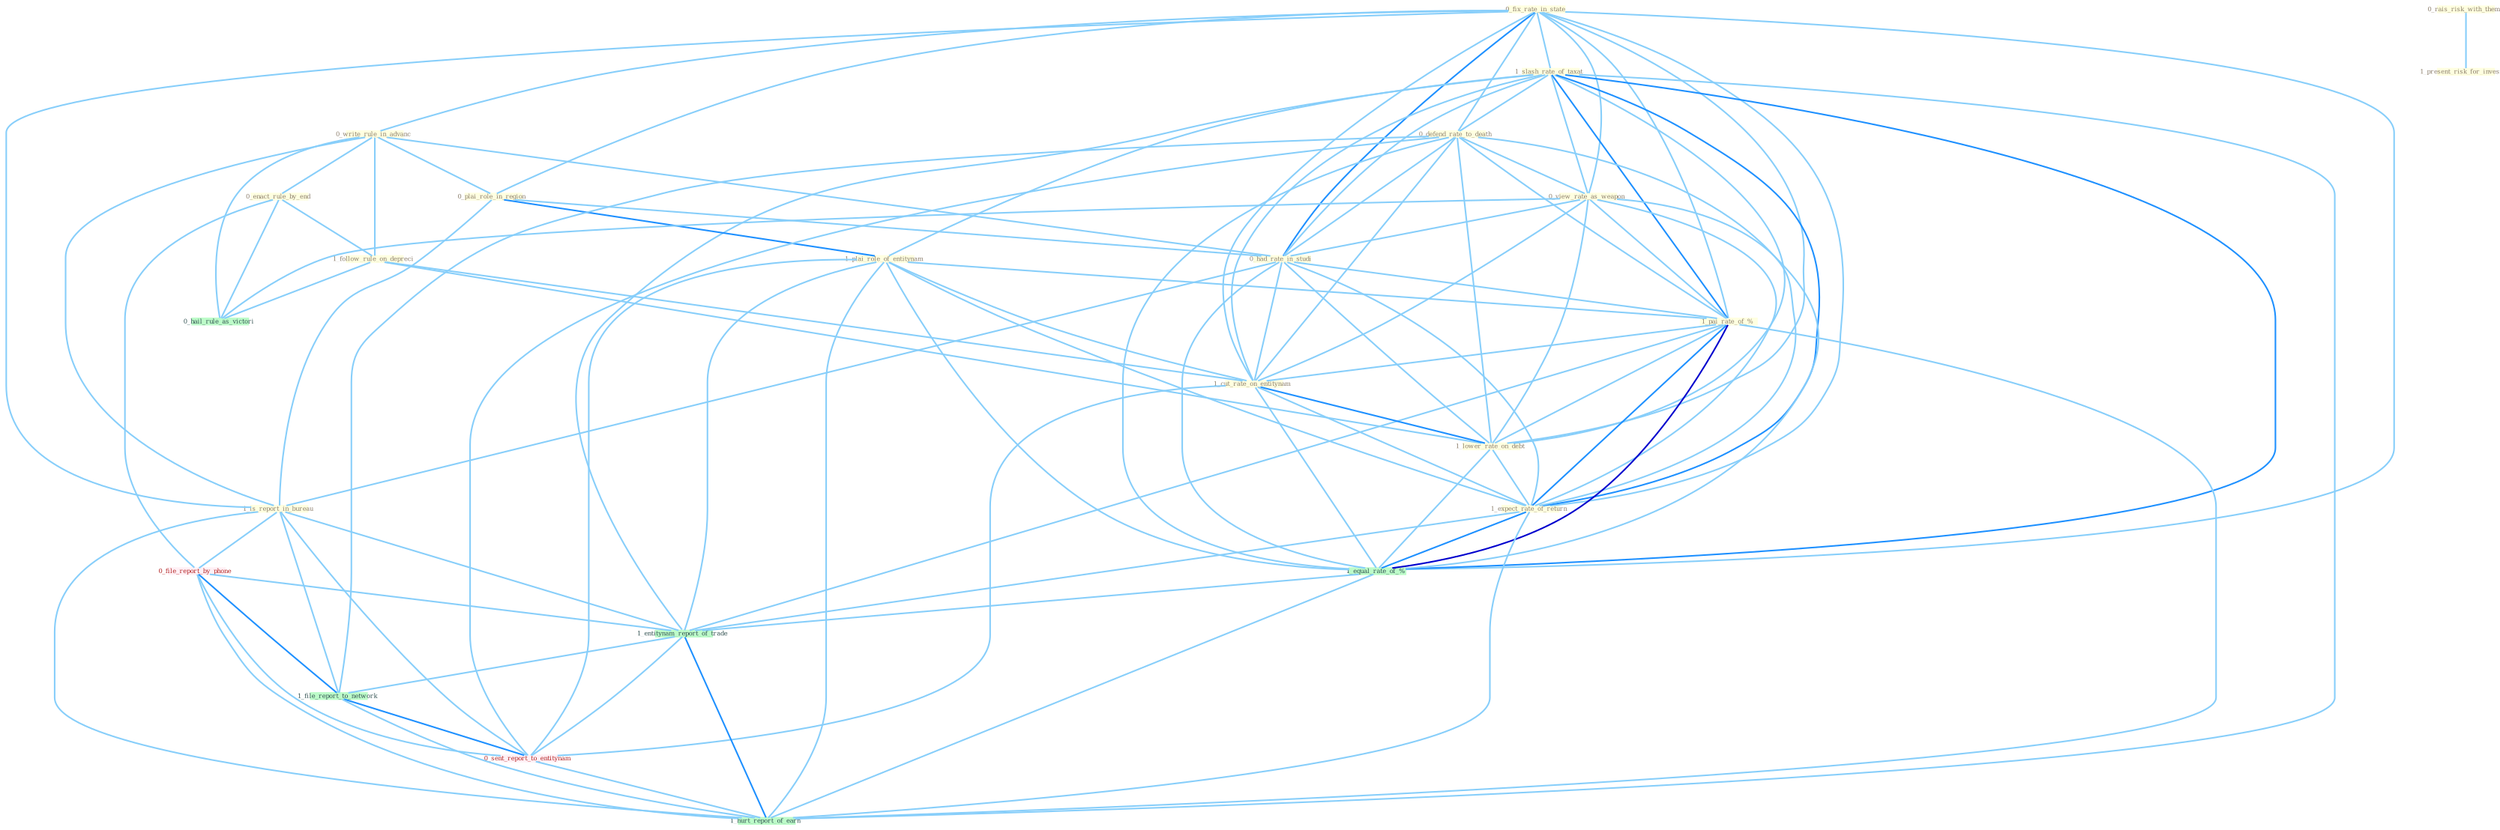 Graph G{ 
    node
    [shape=polygon,style=filled,width=.5,height=.06,color="#BDFCC9",fixedsize=true,fontsize=4,
    fontcolor="#2f4f4f"];
    {node
    [color="#ffffe0", fontcolor="#8b7d6b"] "0_fix_rate_in_state " "0_write_rule_in_advanc " "0_enact_rule_by_end " "1_follow_rule_on_depreci " "1_slash_rate_of_taxat " "0_plai_role_in_region " "0_defend_rate_to_death " "0_view_rate_as_weapon " "0_rais_risk_with_them " "0_had_rate_in_studi " "1_plai_role_of_entitynam " "1_present_risk_for_investor " "1_pai_rate_of_% " "1_cut_rate_on_entitynam " "1_lower_rate_on_debt " "1_is_report_in_bureau " "1_expect_rate_of_return "}
{node [color="#fff0f5", fontcolor="#b22222"] "0_file_report_by_phone " "0_sent_report_to_entitynam "}
edge [color="#B0E2FF"];

	"0_fix_rate_in_state " -- "0_write_rule_in_advanc " [w="1", color="#87cefa" ];
	"0_fix_rate_in_state " -- "1_slash_rate_of_taxat " [w="1", color="#87cefa" ];
	"0_fix_rate_in_state " -- "0_plai_role_in_region " [w="1", color="#87cefa" ];
	"0_fix_rate_in_state " -- "0_defend_rate_to_death " [w="1", color="#87cefa" ];
	"0_fix_rate_in_state " -- "0_view_rate_as_weapon " [w="1", color="#87cefa" ];
	"0_fix_rate_in_state " -- "0_had_rate_in_studi " [w="2", color="#1e90ff" , len=0.8];
	"0_fix_rate_in_state " -- "1_pai_rate_of_% " [w="1", color="#87cefa" ];
	"0_fix_rate_in_state " -- "1_cut_rate_on_entitynam " [w="1", color="#87cefa" ];
	"0_fix_rate_in_state " -- "1_lower_rate_on_debt " [w="1", color="#87cefa" ];
	"0_fix_rate_in_state " -- "1_is_report_in_bureau " [w="1", color="#87cefa" ];
	"0_fix_rate_in_state " -- "1_expect_rate_of_return " [w="1", color="#87cefa" ];
	"0_fix_rate_in_state " -- "1_equal_rate_of_% " [w="1", color="#87cefa" ];
	"0_write_rule_in_advanc " -- "0_enact_rule_by_end " [w="1", color="#87cefa" ];
	"0_write_rule_in_advanc " -- "1_follow_rule_on_depreci " [w="1", color="#87cefa" ];
	"0_write_rule_in_advanc " -- "0_plai_role_in_region " [w="1", color="#87cefa" ];
	"0_write_rule_in_advanc " -- "0_had_rate_in_studi " [w="1", color="#87cefa" ];
	"0_write_rule_in_advanc " -- "1_is_report_in_bureau " [w="1", color="#87cefa" ];
	"0_write_rule_in_advanc " -- "0_hail_rule_as_victori " [w="1", color="#87cefa" ];
	"0_enact_rule_by_end " -- "1_follow_rule_on_depreci " [w="1", color="#87cefa" ];
	"0_enact_rule_by_end " -- "0_file_report_by_phone " [w="1", color="#87cefa" ];
	"0_enact_rule_by_end " -- "0_hail_rule_as_victori " [w="1", color="#87cefa" ];
	"1_follow_rule_on_depreci " -- "1_cut_rate_on_entitynam " [w="1", color="#87cefa" ];
	"1_follow_rule_on_depreci " -- "1_lower_rate_on_debt " [w="1", color="#87cefa" ];
	"1_follow_rule_on_depreci " -- "0_hail_rule_as_victori " [w="1", color="#87cefa" ];
	"1_slash_rate_of_taxat " -- "0_defend_rate_to_death " [w="1", color="#87cefa" ];
	"1_slash_rate_of_taxat " -- "0_view_rate_as_weapon " [w="1", color="#87cefa" ];
	"1_slash_rate_of_taxat " -- "0_had_rate_in_studi " [w="1", color="#87cefa" ];
	"1_slash_rate_of_taxat " -- "1_plai_role_of_entitynam " [w="1", color="#87cefa" ];
	"1_slash_rate_of_taxat " -- "1_pai_rate_of_% " [w="2", color="#1e90ff" , len=0.8];
	"1_slash_rate_of_taxat " -- "1_cut_rate_on_entitynam " [w="1", color="#87cefa" ];
	"1_slash_rate_of_taxat " -- "1_lower_rate_on_debt " [w="1", color="#87cefa" ];
	"1_slash_rate_of_taxat " -- "1_expect_rate_of_return " [w="2", color="#1e90ff" , len=0.8];
	"1_slash_rate_of_taxat " -- "1_equal_rate_of_% " [w="2", color="#1e90ff" , len=0.8];
	"1_slash_rate_of_taxat " -- "1_entitynam_report_of_trade " [w="1", color="#87cefa" ];
	"1_slash_rate_of_taxat " -- "1_hurt_report_of_earn " [w="1", color="#87cefa" ];
	"0_plai_role_in_region " -- "0_had_rate_in_studi " [w="1", color="#87cefa" ];
	"0_plai_role_in_region " -- "1_plai_role_of_entitynam " [w="2", color="#1e90ff" , len=0.8];
	"0_plai_role_in_region " -- "1_is_report_in_bureau " [w="1", color="#87cefa" ];
	"0_defend_rate_to_death " -- "0_view_rate_as_weapon " [w="1", color="#87cefa" ];
	"0_defend_rate_to_death " -- "0_had_rate_in_studi " [w="1", color="#87cefa" ];
	"0_defend_rate_to_death " -- "1_pai_rate_of_% " [w="1", color="#87cefa" ];
	"0_defend_rate_to_death " -- "1_cut_rate_on_entitynam " [w="1", color="#87cefa" ];
	"0_defend_rate_to_death " -- "1_lower_rate_on_debt " [w="1", color="#87cefa" ];
	"0_defend_rate_to_death " -- "1_expect_rate_of_return " [w="1", color="#87cefa" ];
	"0_defend_rate_to_death " -- "1_equal_rate_of_% " [w="1", color="#87cefa" ];
	"0_defend_rate_to_death " -- "1_file_report_to_network " [w="1", color="#87cefa" ];
	"0_defend_rate_to_death " -- "0_sent_report_to_entitynam " [w="1", color="#87cefa" ];
	"0_view_rate_as_weapon " -- "0_had_rate_in_studi " [w="1", color="#87cefa" ];
	"0_view_rate_as_weapon " -- "1_pai_rate_of_% " [w="1", color="#87cefa" ];
	"0_view_rate_as_weapon " -- "1_cut_rate_on_entitynam " [w="1", color="#87cefa" ];
	"0_view_rate_as_weapon " -- "1_lower_rate_on_debt " [w="1", color="#87cefa" ];
	"0_view_rate_as_weapon " -- "1_expect_rate_of_return " [w="1", color="#87cefa" ];
	"0_view_rate_as_weapon " -- "1_equal_rate_of_% " [w="1", color="#87cefa" ];
	"0_view_rate_as_weapon " -- "0_hail_rule_as_victori " [w="1", color="#87cefa" ];
	"0_rais_risk_with_them " -- "1_present_risk_for_investor " [w="1", color="#87cefa" ];
	"0_had_rate_in_studi " -- "1_pai_rate_of_% " [w="1", color="#87cefa" ];
	"0_had_rate_in_studi " -- "1_cut_rate_on_entitynam " [w="1", color="#87cefa" ];
	"0_had_rate_in_studi " -- "1_lower_rate_on_debt " [w="1", color="#87cefa" ];
	"0_had_rate_in_studi " -- "1_is_report_in_bureau " [w="1", color="#87cefa" ];
	"0_had_rate_in_studi " -- "1_expect_rate_of_return " [w="1", color="#87cefa" ];
	"0_had_rate_in_studi " -- "1_equal_rate_of_% " [w="1", color="#87cefa" ];
	"1_plai_role_of_entitynam " -- "1_pai_rate_of_% " [w="1", color="#87cefa" ];
	"1_plai_role_of_entitynam " -- "1_cut_rate_on_entitynam " [w="1", color="#87cefa" ];
	"1_plai_role_of_entitynam " -- "1_expect_rate_of_return " [w="1", color="#87cefa" ];
	"1_plai_role_of_entitynam " -- "1_equal_rate_of_% " [w="1", color="#87cefa" ];
	"1_plai_role_of_entitynam " -- "1_entitynam_report_of_trade " [w="1", color="#87cefa" ];
	"1_plai_role_of_entitynam " -- "0_sent_report_to_entitynam " [w="1", color="#87cefa" ];
	"1_plai_role_of_entitynam " -- "1_hurt_report_of_earn " [w="1", color="#87cefa" ];
	"1_pai_rate_of_% " -- "1_cut_rate_on_entitynam " [w="1", color="#87cefa" ];
	"1_pai_rate_of_% " -- "1_lower_rate_on_debt " [w="1", color="#87cefa" ];
	"1_pai_rate_of_% " -- "1_expect_rate_of_return " [w="2", color="#1e90ff" , len=0.8];
	"1_pai_rate_of_% " -- "1_equal_rate_of_% " [w="3", color="#0000cd" , len=0.6];
	"1_pai_rate_of_% " -- "1_entitynam_report_of_trade " [w="1", color="#87cefa" ];
	"1_pai_rate_of_% " -- "1_hurt_report_of_earn " [w="1", color="#87cefa" ];
	"1_cut_rate_on_entitynam " -- "1_lower_rate_on_debt " [w="2", color="#1e90ff" , len=0.8];
	"1_cut_rate_on_entitynam " -- "1_expect_rate_of_return " [w="1", color="#87cefa" ];
	"1_cut_rate_on_entitynam " -- "1_equal_rate_of_% " [w="1", color="#87cefa" ];
	"1_cut_rate_on_entitynam " -- "0_sent_report_to_entitynam " [w="1", color="#87cefa" ];
	"1_lower_rate_on_debt " -- "1_expect_rate_of_return " [w="1", color="#87cefa" ];
	"1_lower_rate_on_debt " -- "1_equal_rate_of_% " [w="1", color="#87cefa" ];
	"1_is_report_in_bureau " -- "0_file_report_by_phone " [w="1", color="#87cefa" ];
	"1_is_report_in_bureau " -- "1_entitynam_report_of_trade " [w="1", color="#87cefa" ];
	"1_is_report_in_bureau " -- "1_file_report_to_network " [w="1", color="#87cefa" ];
	"1_is_report_in_bureau " -- "0_sent_report_to_entitynam " [w="1", color="#87cefa" ];
	"1_is_report_in_bureau " -- "1_hurt_report_of_earn " [w="1", color="#87cefa" ];
	"1_expect_rate_of_return " -- "1_equal_rate_of_% " [w="2", color="#1e90ff" , len=0.8];
	"1_expect_rate_of_return " -- "1_entitynam_report_of_trade " [w="1", color="#87cefa" ];
	"1_expect_rate_of_return " -- "1_hurt_report_of_earn " [w="1", color="#87cefa" ];
	"0_file_report_by_phone " -- "1_entitynam_report_of_trade " [w="1", color="#87cefa" ];
	"0_file_report_by_phone " -- "1_file_report_to_network " [w="2", color="#1e90ff" , len=0.8];
	"0_file_report_by_phone " -- "0_sent_report_to_entitynam " [w="1", color="#87cefa" ];
	"0_file_report_by_phone " -- "1_hurt_report_of_earn " [w="1", color="#87cefa" ];
	"1_equal_rate_of_% " -- "1_entitynam_report_of_trade " [w="1", color="#87cefa" ];
	"1_equal_rate_of_% " -- "1_hurt_report_of_earn " [w="1", color="#87cefa" ];
	"1_entitynam_report_of_trade " -- "1_file_report_to_network " [w="1", color="#87cefa" ];
	"1_entitynam_report_of_trade " -- "0_sent_report_to_entitynam " [w="1", color="#87cefa" ];
	"1_entitynam_report_of_trade " -- "1_hurt_report_of_earn " [w="2", color="#1e90ff" , len=0.8];
	"1_file_report_to_network " -- "0_sent_report_to_entitynam " [w="2", color="#1e90ff" , len=0.8];
	"1_file_report_to_network " -- "1_hurt_report_of_earn " [w="1", color="#87cefa" ];
	"0_sent_report_to_entitynam " -- "1_hurt_report_of_earn " [w="1", color="#87cefa" ];
}